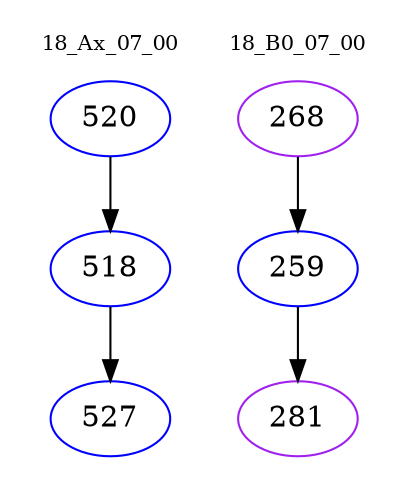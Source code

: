 digraph{
subgraph cluster_0 {
color = white
label = "18_Ax_07_00";
fontsize=10;
T0_520 [label="520", color="blue"]
T0_520 -> T0_518 [color="black"]
T0_518 [label="518", color="blue"]
T0_518 -> T0_527 [color="black"]
T0_527 [label="527", color="blue"]
}
subgraph cluster_1 {
color = white
label = "18_B0_07_00";
fontsize=10;
T1_268 [label="268", color="purple"]
T1_268 -> T1_259 [color="black"]
T1_259 [label="259", color="blue"]
T1_259 -> T1_281 [color="black"]
T1_281 [label="281", color="purple"]
}
}
